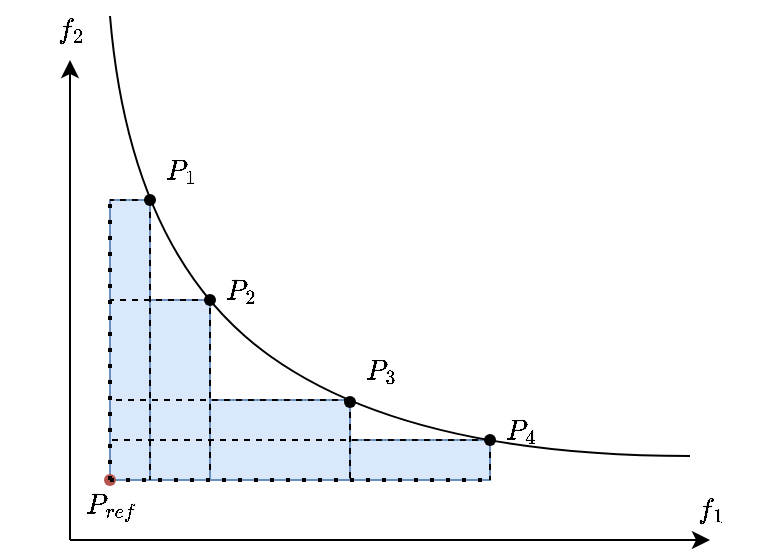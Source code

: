 <mxfile version="24.3.1" type="github">
  <diagram name="第 1 页" id="BAEqdCWQw54gjPH0KH8Y">
    <mxGraphModel dx="819" dy="413" grid="1" gridSize="10" guides="1" tooltips="1" connect="1" arrows="1" fold="1" page="1" pageScale="1" pageWidth="400" pageHeight="300" math="1" shadow="0">
      <root>
        <mxCell id="0" />
        <mxCell id="1" parent="0" />
        <mxCell id="Wvc8z1quYIbk3dERJSoT-38" value="" style="rounded=0;whiteSpace=wrap;html=1;strokeColor=#6c8ebf;fillColor=#dae8fc;" parent="1" vertex="1">
          <mxGeometry x="60" y="230" width="190" height="20" as="geometry" />
        </mxCell>
        <mxCell id="Wvc8z1quYIbk3dERJSoT-37" value="" style="rounded=0;whiteSpace=wrap;html=1;strokeColor=#6c8ebf;fillColor=#dae8fc;" parent="1" vertex="1">
          <mxGeometry x="60" y="210" width="120" height="40" as="geometry" />
        </mxCell>
        <mxCell id="Wvc8z1quYIbk3dERJSoT-35" value="" style="rounded=0;whiteSpace=wrap;html=1;strokeColor=#6c8ebf;fillColor=#dae8fc;" parent="1" vertex="1">
          <mxGeometry x="60" y="160" width="50" height="90" as="geometry" />
        </mxCell>
        <mxCell id="Wvc8z1quYIbk3dERJSoT-34" value="" style="rounded=0;whiteSpace=wrap;html=1;strokeColor=#6c8ebf;fillColor=#dae8fc;" parent="1" vertex="1">
          <mxGeometry x="60" y="110" width="20" height="140" as="geometry" />
        </mxCell>
        <mxCell id="Wvc8z1quYIbk3dERJSoT-1" value="" style="endArrow=classic;html=1;rounded=0;" parent="1" edge="1">
          <mxGeometry width="50" height="50" relative="1" as="geometry">
            <mxPoint x="40" y="280" as="sourcePoint" />
            <mxPoint x="360" y="280" as="targetPoint" />
          </mxGeometry>
        </mxCell>
        <mxCell id="Wvc8z1quYIbk3dERJSoT-2" value="" style="endArrow=classic;html=1;rounded=0;" parent="1" edge="1">
          <mxGeometry width="50" height="50" relative="1" as="geometry">
            <mxPoint x="40" y="280" as="sourcePoint" />
            <mxPoint x="40" y="40" as="targetPoint" />
          </mxGeometry>
        </mxCell>
        <mxCell id="Wvc8z1quYIbk3dERJSoT-4" value="" style="shape=waypoint;sketch=0;fillStyle=solid;size=6;pointerEvents=1;points=[];fillColor=#f8cecc;resizable=0;rotatable=0;perimeter=centerPerimeter;snapToPoint=1;strokeColor=#b85450;" parent="1" vertex="1">
          <mxGeometry x="50" y="240" width="20" height="20" as="geometry" />
        </mxCell>
        <mxCell id="Wvc8z1quYIbk3dERJSoT-5" value="" style="shape=waypoint;sketch=0;fillStyle=solid;size=6;pointerEvents=1;points=[];fillColor=none;resizable=0;rotatable=0;perimeter=centerPerimeter;snapToPoint=1;" parent="1" vertex="1">
          <mxGeometry x="70" y="100" width="20" height="20" as="geometry" />
        </mxCell>
        <mxCell id="Wvc8z1quYIbk3dERJSoT-7" value="" style="shape=waypoint;sketch=0;fillStyle=solid;size=6;pointerEvents=1;points=[];fillColor=none;resizable=0;rotatable=0;perimeter=centerPerimeter;snapToPoint=1;" parent="1" vertex="1">
          <mxGeometry x="100" y="150" width="20" height="20" as="geometry" />
        </mxCell>
        <mxCell id="Wvc8z1quYIbk3dERJSoT-10" value="" style="shape=waypoint;sketch=0;fillStyle=solid;size=6;pointerEvents=1;points=[];fillColor=none;resizable=0;rotatable=0;perimeter=centerPerimeter;snapToPoint=1;" parent="1" vertex="1">
          <mxGeometry x="170" y="201" width="20" height="20" as="geometry" />
        </mxCell>
        <mxCell id="Wvc8z1quYIbk3dERJSoT-11" value="" style="shape=waypoint;sketch=0;fillStyle=solid;size=6;pointerEvents=1;points=[];fillColor=none;resizable=0;rotatable=0;perimeter=centerPerimeter;snapToPoint=1;" parent="1" vertex="1">
          <mxGeometry x="240" y="220" width="20" height="20" as="geometry" />
        </mxCell>
        <mxCell id="Wvc8z1quYIbk3dERJSoT-16" value="" style="endArrow=none;dashed=1;html=1;rounded=0;" parent="1" edge="1">
          <mxGeometry width="50" height="50" relative="1" as="geometry">
            <mxPoint x="80" y="110" as="sourcePoint" />
            <mxPoint x="80" y="250" as="targetPoint" />
          </mxGeometry>
        </mxCell>
        <mxCell id="Wvc8z1quYIbk3dERJSoT-17" value="" style="endArrow=none;dashed=1;html=1;rounded=0;" parent="1" edge="1">
          <mxGeometry width="50" height="50" relative="1" as="geometry">
            <mxPoint x="80" y="110" as="sourcePoint" />
            <mxPoint x="60" y="110" as="targetPoint" />
          </mxGeometry>
        </mxCell>
        <mxCell id="Wvc8z1quYIbk3dERJSoT-18" value="" style="endArrow=none;dashed=1;html=1;rounded=0;" parent="1" edge="1">
          <mxGeometry width="50" height="50" relative="1" as="geometry">
            <mxPoint x="110" y="158" as="sourcePoint" />
            <mxPoint x="110" y="248" as="targetPoint" />
          </mxGeometry>
        </mxCell>
        <mxCell id="Wvc8z1quYIbk3dERJSoT-19" value="" style="endArrow=none;dashed=1;html=1;rounded=0;exitX=1;exitY=0;exitDx=0;exitDy=0;" parent="1" source="Wvc8z1quYIbk3dERJSoT-35" edge="1">
          <mxGeometry width="50" height="50" relative="1" as="geometry">
            <mxPoint x="150" y="160" as="sourcePoint" />
            <mxPoint x="60" y="160" as="targetPoint" />
          </mxGeometry>
        </mxCell>
        <mxCell id="Wvc8z1quYIbk3dERJSoT-20" value="" style="endArrow=none;dashed=1;html=1;rounded=0;" parent="1" edge="1">
          <mxGeometry width="50" height="50" relative="1" as="geometry">
            <mxPoint x="180" y="210" as="sourcePoint" />
            <mxPoint x="60" y="210" as="targetPoint" />
          </mxGeometry>
        </mxCell>
        <mxCell id="Wvc8z1quYIbk3dERJSoT-21" value="" style="endArrow=none;dashed=1;html=1;rounded=0;" parent="1" edge="1">
          <mxGeometry width="50" height="50" relative="1" as="geometry">
            <mxPoint x="180" y="210" as="sourcePoint" />
            <mxPoint x="180" y="250" as="targetPoint" />
          </mxGeometry>
        </mxCell>
        <mxCell id="Wvc8z1quYIbk3dERJSoT-22" value="" style="endArrow=none;dashed=1;html=1;rounded=0;" parent="1" source="Wvc8z1quYIbk3dERJSoT-11" edge="1">
          <mxGeometry width="50" height="50" relative="1" as="geometry">
            <mxPoint x="220" y="220" as="sourcePoint" />
            <mxPoint x="60" y="230" as="targetPoint" />
          </mxGeometry>
        </mxCell>
        <mxCell id="Wvc8z1quYIbk3dERJSoT-23" value="" style="endArrow=none;dashed=1;html=1;rounded=0;" parent="1" edge="1">
          <mxGeometry width="50" height="50" relative="1" as="geometry">
            <mxPoint x="250" y="230" as="sourcePoint" />
            <mxPoint x="250" y="250" as="targetPoint" />
          </mxGeometry>
        </mxCell>
        <mxCell id="Wvc8z1quYIbk3dERJSoT-27" value="" style="endArrow=none;dashed=1;html=1;dashPattern=1 3;strokeWidth=2;rounded=0;exitX=0.119;exitY=0.308;exitDx=0;exitDy=0;exitPerimeter=0;" parent="1" source="Wvc8z1quYIbk3dERJSoT-4" edge="1">
          <mxGeometry width="50" height="50" relative="1" as="geometry">
            <mxPoint x="220" y="220" as="sourcePoint" />
            <mxPoint x="60" y="110" as="targetPoint" />
          </mxGeometry>
        </mxCell>
        <mxCell id="Wvc8z1quYIbk3dERJSoT-28" value="" style="endArrow=none;dashed=1;html=1;dashPattern=1 3;strokeWidth=2;rounded=0;" parent="1" edge="1">
          <mxGeometry width="50" height="50" relative="1" as="geometry">
            <mxPoint x="60" y="250" as="sourcePoint" />
            <mxPoint x="250" y="250" as="targetPoint" />
          </mxGeometry>
        </mxCell>
        <mxCell id="Wvc8z1quYIbk3dERJSoT-29" value="$$P_{ref}$$" style="text;html=1;align=center;verticalAlign=middle;resizable=0;points=[];autosize=1;strokeColor=none;fillColor=none;" parent="1" vertex="1">
          <mxGeometry x="15" y="248" width="90" height="30" as="geometry" />
        </mxCell>
        <mxCell id="Wvc8z1quYIbk3dERJSoT-30" value="$$P_1$$" style="text;html=1;align=center;verticalAlign=middle;resizable=0;points=[];autosize=1;strokeColor=none;fillColor=none;" parent="1" vertex="1">
          <mxGeometry x="60" y="80" width="70" height="30" as="geometry" />
        </mxCell>
        <mxCell id="Wvc8z1quYIbk3dERJSoT-31" value="$$P_2$$" style="text;html=1;align=center;verticalAlign=middle;resizable=0;points=[];autosize=1;strokeColor=none;fillColor=none;" parent="1" vertex="1">
          <mxGeometry x="90" y="140" width="70" height="30" as="geometry" />
        </mxCell>
        <mxCell id="Wvc8z1quYIbk3dERJSoT-32" value="$$P_3$$" style="text;html=1;align=center;verticalAlign=middle;resizable=0;points=[];autosize=1;strokeColor=none;fillColor=none;" parent="1" vertex="1">
          <mxGeometry x="160" y="180" width="70" height="30" as="geometry" />
        </mxCell>
        <mxCell id="Wvc8z1quYIbk3dERJSoT-33" value="$$P_4$$" style="text;html=1;align=center;verticalAlign=middle;resizable=0;points=[];autosize=1;strokeColor=none;fillColor=none;" parent="1" vertex="1">
          <mxGeometry x="230" y="210" width="70" height="30" as="geometry" />
        </mxCell>
        <mxCell id="Wvc8z1quYIbk3dERJSoT-39" value="$$f_1$$" style="text;html=1;align=center;verticalAlign=middle;resizable=0;points=[];autosize=1;strokeColor=none;fillColor=none;" parent="1" vertex="1">
          <mxGeometry x="325" y="250" width="70" height="30" as="geometry" />
        </mxCell>
        <mxCell id="Wvc8z1quYIbk3dERJSoT-40" value="$$f_2$$" style="text;html=1;align=center;verticalAlign=middle;resizable=0;points=[];autosize=1;strokeColor=none;fillColor=none;" parent="1" vertex="1">
          <mxGeometry x="5" y="10" width="70" height="30" as="geometry" />
        </mxCell>
        <mxCell id="nKMqz3ywUCYuu7zgVh0K-1" value="" style="curved=1;endArrow=none;html=1;rounded=0;endFill=0;" parent="1" edge="1">
          <mxGeometry width="50" height="50" relative="1" as="geometry">
            <mxPoint x="60" y="18" as="sourcePoint" />
            <mxPoint x="350" y="238" as="targetPoint" />
            <Array as="points">
              <mxPoint x="70" y="138" />
              <mxPoint x="210" y="238" />
            </Array>
          </mxGeometry>
        </mxCell>
      </root>
    </mxGraphModel>
  </diagram>
</mxfile>
